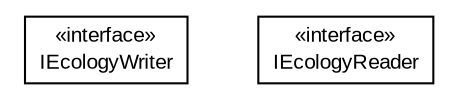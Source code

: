 #!/usr/local/bin/dot
#
# Class diagram 
# Generated by UMLGraph version R5_6-24-gf6e263 (http://www.umlgraph.org/)
#

digraph G {
	edge [fontname="arial",fontsize=10,labelfontname="arial",labelfontsize=10];
	node [fontname="arial",fontsize=10,shape=plaintext];
	nodesep=0.25;
	ranksep=0.5;
	// edu.arizona.biosemantics.semanticmarkup.markupelement.ecology.io.IEcologyWriter
	c18838 [label=<<table title="edu.arizona.biosemantics.semanticmarkup.markupelement.ecology.io.IEcologyWriter" border="0" cellborder="1" cellspacing="0" cellpadding="2" port="p" href="./IEcologyWriter.html">
		<tr><td><table border="0" cellspacing="0" cellpadding="1">
<tr><td align="center" balign="center"> &#171;interface&#187; </td></tr>
<tr><td align="center" balign="center"> IEcologyWriter </td></tr>
		</table></td></tr>
		</table>>, URL="./IEcologyWriter.html", fontname="arial", fontcolor="black", fontsize=10.0];
	// edu.arizona.biosemantics.semanticmarkup.markupelement.ecology.io.IEcologyReader
	c18839 [label=<<table title="edu.arizona.biosemantics.semanticmarkup.markupelement.ecology.io.IEcologyReader" border="0" cellborder="1" cellspacing="0" cellpadding="2" port="p" href="./IEcologyReader.html">
		<tr><td><table border="0" cellspacing="0" cellpadding="1">
<tr><td align="center" balign="center"> &#171;interface&#187; </td></tr>
<tr><td align="center" balign="center"> IEcologyReader </td></tr>
		</table></td></tr>
		</table>>, URL="./IEcologyReader.html", fontname="arial", fontcolor="black", fontsize=10.0];
}

